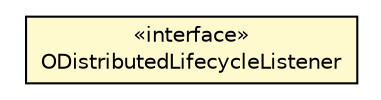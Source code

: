 #!/usr/local/bin/dot
#
# Class diagram 
# Generated by UMLGraph version R5_6-24-gf6e263 (http://www.umlgraph.org/)
#

digraph G {
	edge [fontname="Helvetica",fontsize=10,labelfontname="Helvetica",labelfontsize=10];
	node [fontname="Helvetica",fontsize=10,shape=plaintext];
	nodesep=0.25;
	ranksep=0.5;
	// com.orientechnologies.orient.server.distributed.ODistributedLifecycleListener
	c1527787 [label=<<table title="com.orientechnologies.orient.server.distributed.ODistributedLifecycleListener" border="0" cellborder="1" cellspacing="0" cellpadding="2" port="p" bgcolor="lemonChiffon" href="./ODistributedLifecycleListener.html">
		<tr><td><table border="0" cellspacing="0" cellpadding="1">
<tr><td align="center" balign="center"> &#171;interface&#187; </td></tr>
<tr><td align="center" balign="center"> ODistributedLifecycleListener </td></tr>
		</table></td></tr>
		</table>>, URL="./ODistributedLifecycleListener.html", fontname="Helvetica", fontcolor="black", fontsize=10.0];
}

